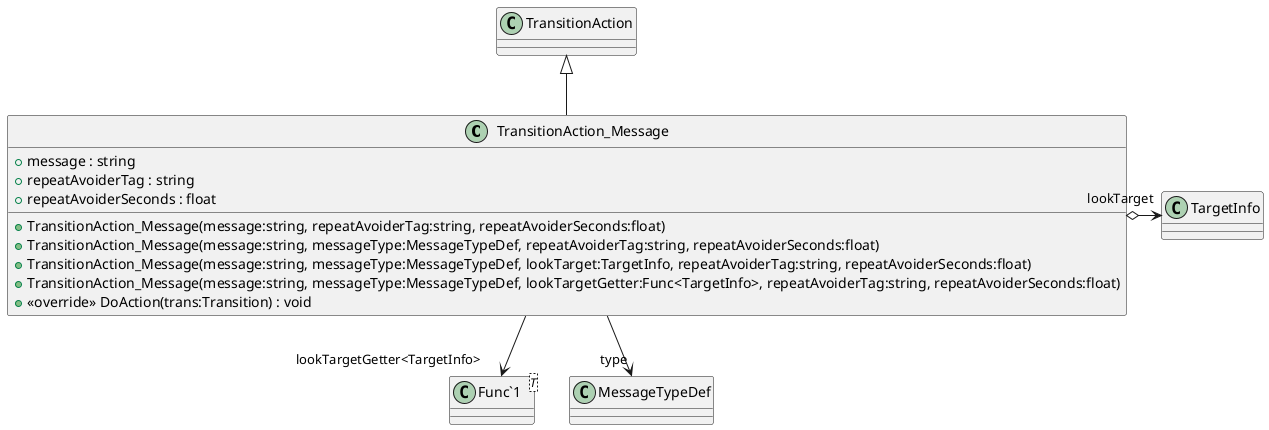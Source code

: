 @startuml
class TransitionAction_Message {
    + message : string
    + repeatAvoiderTag : string
    + repeatAvoiderSeconds : float
    + TransitionAction_Message(message:string, repeatAvoiderTag:string, repeatAvoiderSeconds:float)
    + TransitionAction_Message(message:string, messageType:MessageTypeDef, repeatAvoiderTag:string, repeatAvoiderSeconds:float)
    + TransitionAction_Message(message:string, messageType:MessageTypeDef, lookTarget:TargetInfo, repeatAvoiderTag:string, repeatAvoiderSeconds:float)
    + TransitionAction_Message(message:string, messageType:MessageTypeDef, lookTargetGetter:Func<TargetInfo>, repeatAvoiderTag:string, repeatAvoiderSeconds:float)
    + <<override>> DoAction(trans:Transition) : void
}
class "Func`1"<T> {
}
TransitionAction <|-- TransitionAction_Message
TransitionAction_Message --> "type" MessageTypeDef
TransitionAction_Message o-> "lookTarget" TargetInfo
TransitionAction_Message --> "lookTargetGetter<TargetInfo>" "Func`1"
@enduml
